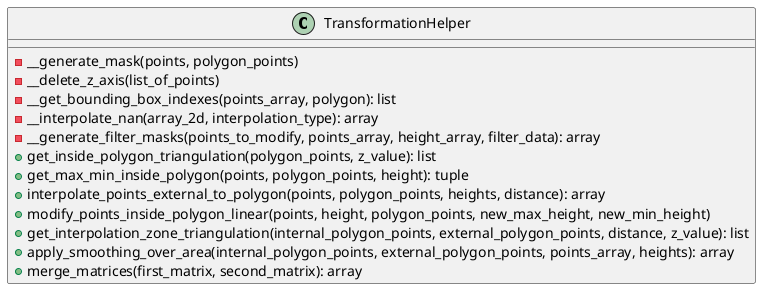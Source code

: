 @startuml
'https://plantuml.com/class-diagram

class TransformationHelper {

    - __generate_mask(points, polygon_points)
    - __delete_z_axis(list_of_points)
    - __get_bounding_box_indexes(points_array, polygon): list
    - __interpolate_nan(array_2d, interpolation_type): array
    - __generate_filter_masks(points_to_modify, points_array, height_array, filter_data): array
    + get_inside_polygon_triangulation(polygon_points, z_value): list
    + get_max_min_inside_polygon(points, polygon_points, height): tuple
    + interpolate_points_external_to_polygon(points, polygon_points, heights, distance): array
    + modify_points_inside_polygon_linear(points, height, polygon_points, new_max_height, new_min_height)
    + get_interpolation_zone_triangulation(internal_polygon_points, external_polygon_points, distance, z_value): list
    + apply_smoothing_over_area(internal_polygon_points, external_polygon_points, points_array, heights): array
    + merge_matrices(first_matrix, second_matrix): array
}

@enduml
